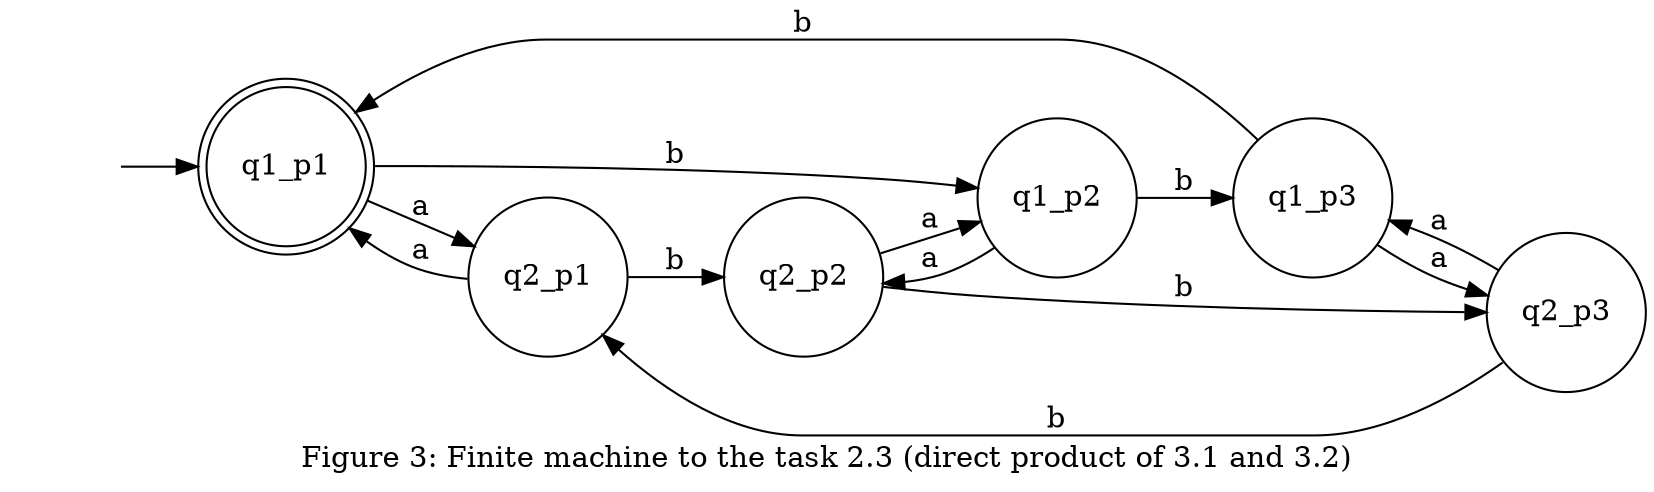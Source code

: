 digraph {
    "" [shape=none]
    node [shape=circle]
    q1_p1 [shape="doublecircle"]
    "" -> q1_p1
    q1_p1 -> q2_p1[label="a"]
    q1_p1 -> q1_p2[label="b"]
    q1_p2 -> q2_p2[label="a"]
    q1_p2 -> q1_p3[label="b"]
    q1_p3 -> q2_p3[label="a"]
    q1_p3 -> q1_p1[label="b"]
    q2_p1 -> q1_p1[label="a"]
    q2_p1 -> q2_p2[label="b"]
    q2_p2 -> q1_p2[label="a"]
    q2_p2 -> q2_p3[label="b"]
    q2_p3 -> q1_p3[label="a"]
    q2_p3 -> q2_p1[label="b"]
    rankdir = LR
    label = "Figure 3: Finite machine to the task 2.3 (direct product of 3.1 and 3.2)"
}